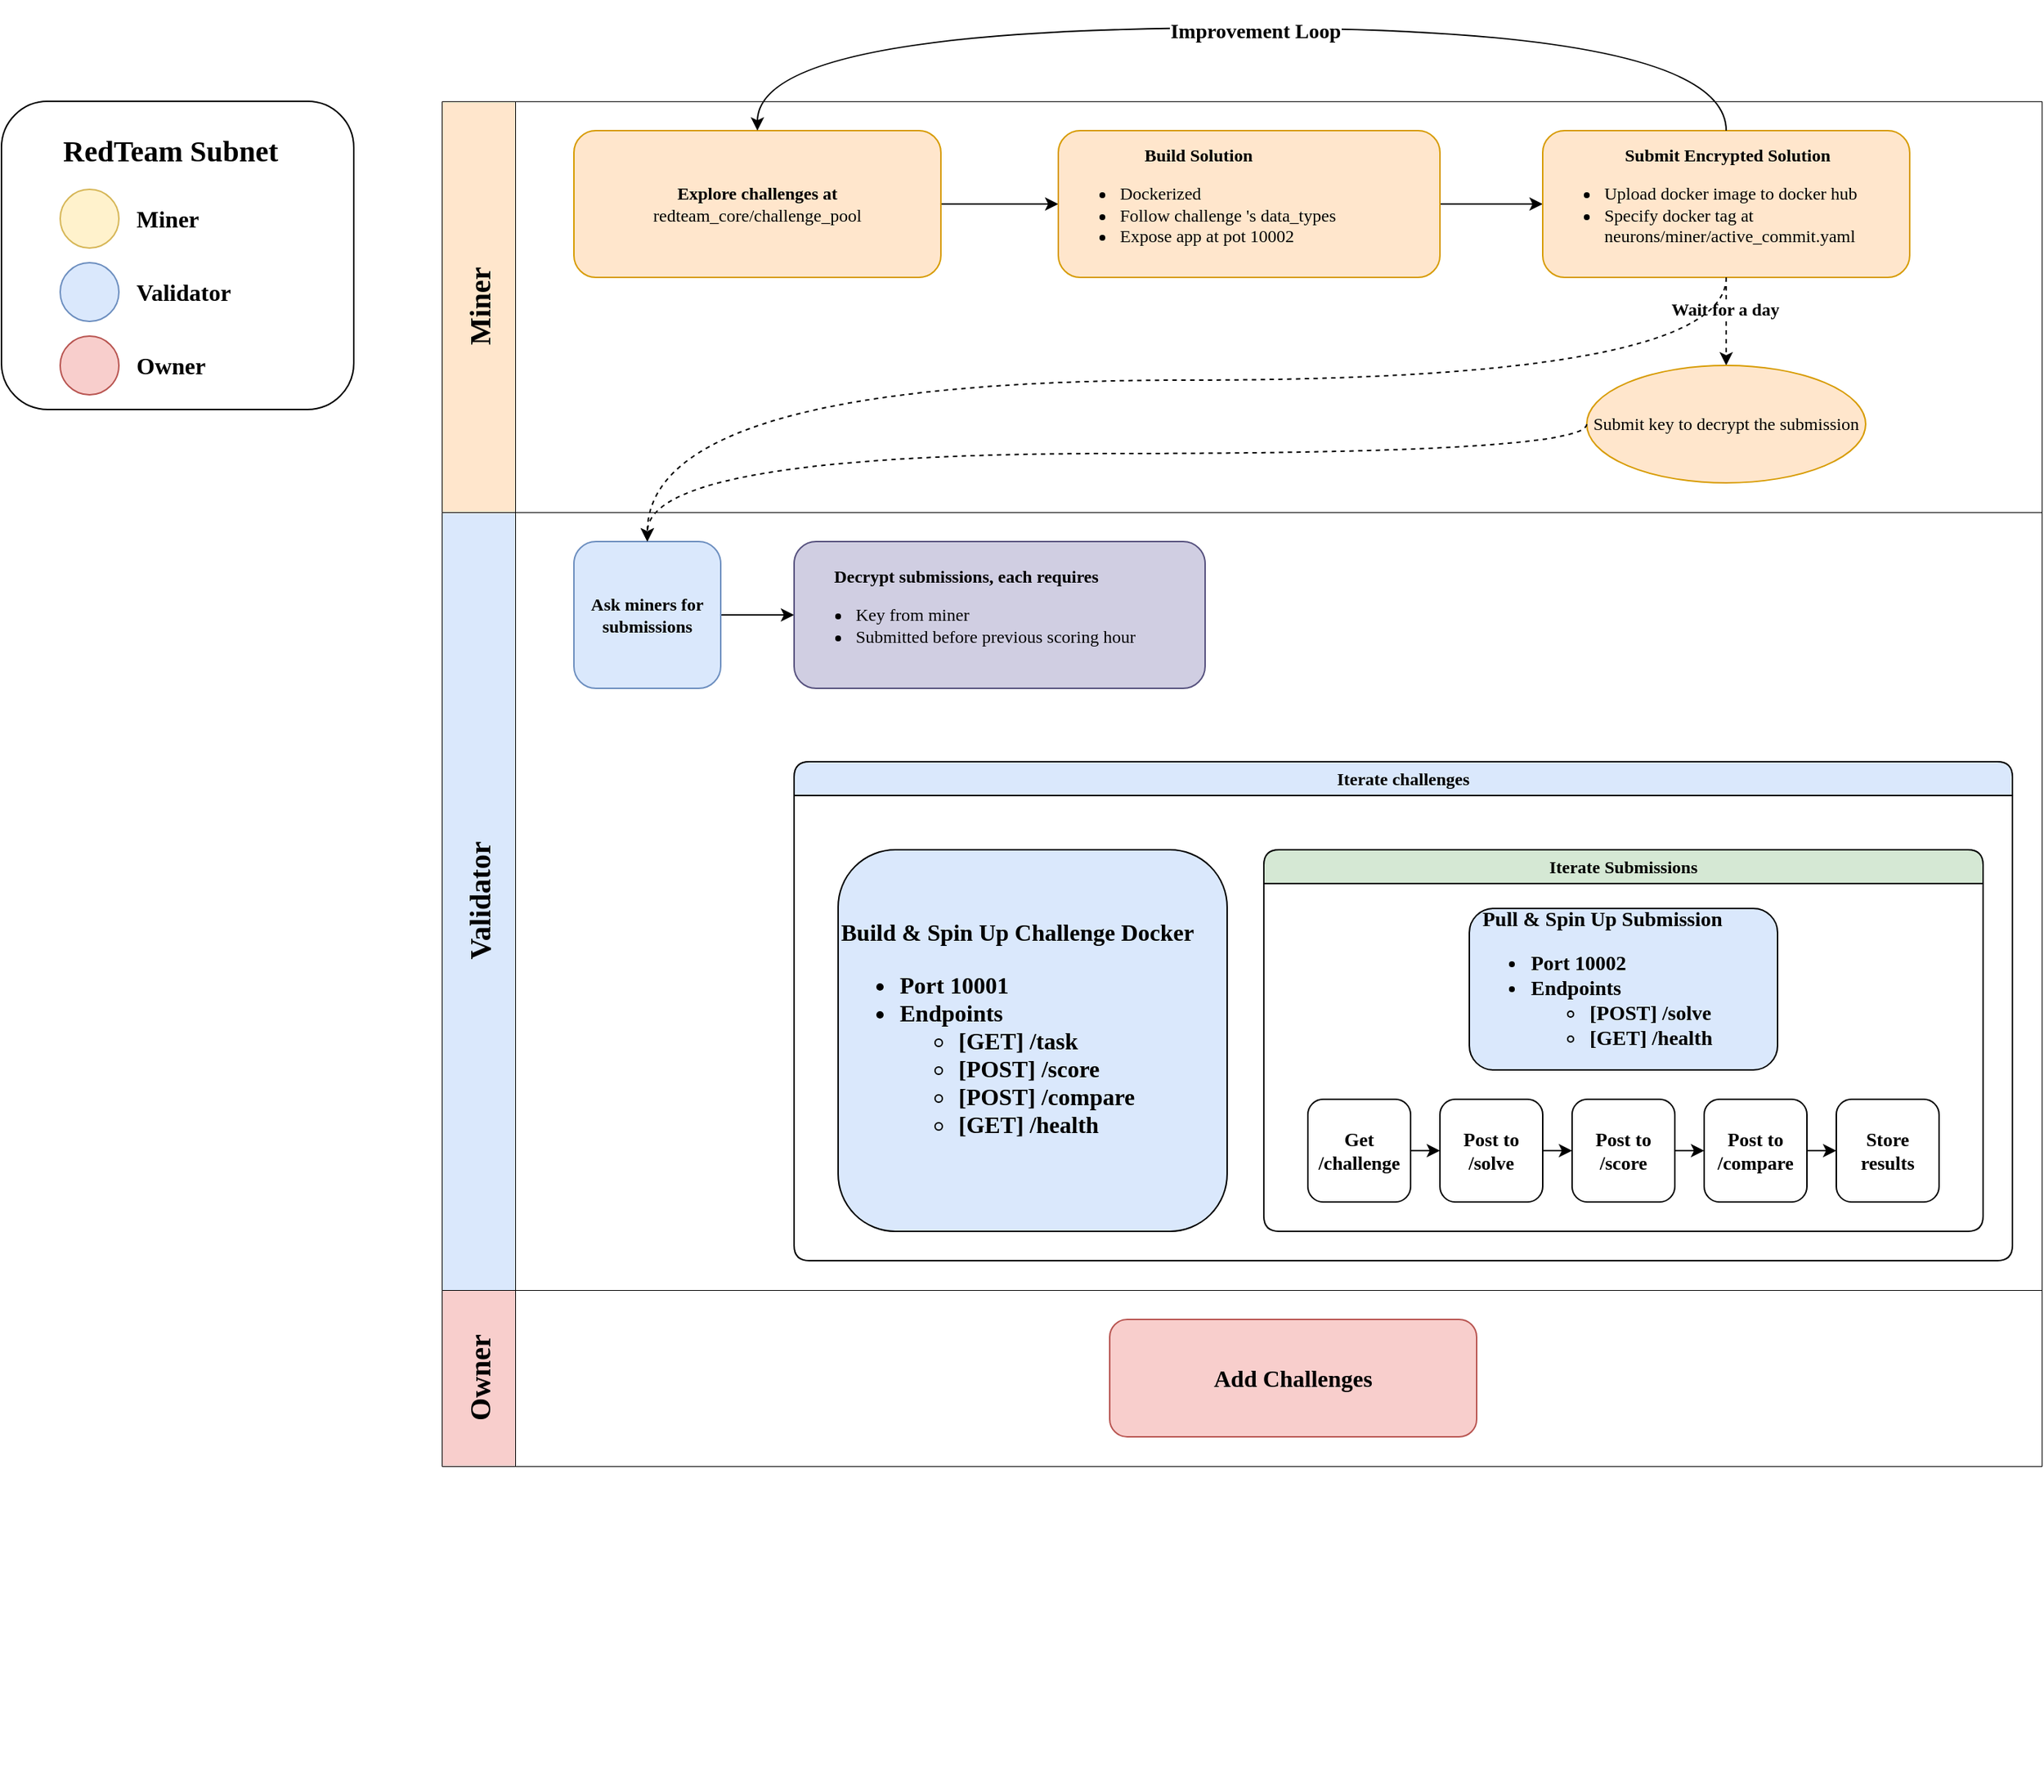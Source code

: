 <mxfile version="26.1.0">
  <diagram name="Page-1" id="KTHB-z7xX1u3LGgZYYE7">
    <mxGraphModel dx="4086" dy="1386" grid="1" gridSize="10" guides="1" tooltips="1" connect="1" arrows="1" fold="1" page="1" pageScale="1" pageWidth="850" pageHeight="1100" math="0" shadow="0">
      <root>
        <mxCell id="0" />
        <mxCell id="1" parent="0" />
        <mxCell id="kJz6QPrPUSqHtHMzmpW9-26" value="" style="group;rounded=1;fontFamily=Comic Sans MS;fontSize=18;" vertex="1" connectable="0" parent="1">
          <mxGeometry x="-790" y="140" width="1090" height="1220" as="geometry" />
        </mxCell>
        <mxCell id="kJz6QPrPUSqHtHMzmpW9-27" value="" style="group;labelBorderColor=default;strokeColor=none;fontFamily=Comic Sans MS;" vertex="1" connectable="0" parent="kJz6QPrPUSqHtHMzmpW9-26">
          <mxGeometry width="1090" height="1220" as="geometry" />
        </mxCell>
        <mxCell id="kJz6QPrPUSqHtHMzmpW9-32" value="" style="group;rounded=1;fontFamily=Comic Sans MS;" vertex="1" connectable="0" parent="kJz6QPrPUSqHtHMzmpW9-27">
          <mxGeometry width="1090" height="1220" as="geometry" />
        </mxCell>
        <mxCell id="8eYXKVWlswE4XTReV54w-13" value="&lt;font style=&quot;font-size: 20px;&quot;&gt;Owner&lt;/font&gt;" style="swimlane;startSize=50;horizontal=0;html=1;fillColor=#f8cecc;strokeColor=default;strokeWidth=0.5;fontSize=12;fontFamily=Comic Sans MS;movable=1;resizable=1;rotatable=1;deletable=1;editable=1;locked=0;connectable=1;rounded=0;" parent="kJz6QPrPUSqHtHMzmpW9-32" vertex="1">
          <mxGeometry y="879" width="1090" height="120" as="geometry" />
        </mxCell>
        <mxCell id="kJz6QPrPUSqHtHMzmpW9-46" value="&lt;b&gt;Add Challenges&lt;/b&gt;" style="rounded=1;whiteSpace=wrap;html=1;fontFamily=Comic Sans MS;fillColor=#f8cecc;strokeColor=#b85450;fontSize=16;" vertex="1" parent="8eYXKVWlswE4XTReV54w-13">
          <mxGeometry x="455" y="20" width="250" height="80" as="geometry" />
        </mxCell>
        <mxCell id="8eYXKVWlswE4XTReV54w-12" value="&lt;font style=&quot;font-size: 20px;&quot;&gt;Miner&lt;/font&gt;" style="swimlane;startSize=50;horizontal=0;html=1;fillColor=#ffe6cc;strokeColor=default;strokeWidth=0.5;fontSize=12;fontFamily=Comic Sans MS;movable=1;resizable=1;rotatable=1;deletable=1;editable=1;locked=0;connectable=1;rounded=0;" parent="kJz6QPrPUSqHtHMzmpW9-32" vertex="1">
          <mxGeometry y="69" width="1090" height="280" as="geometry" />
        </mxCell>
        <mxCell id="kJz6QPrPUSqHtHMzmpW9-6" style="edgeStyle=orthogonalEdgeStyle;rounded=0;orthogonalLoop=1;jettySize=auto;html=1;entryX=0;entryY=0.5;entryDx=0;entryDy=0;fontFamily=Comic Sans MS;fontSize=12;" edge="1" parent="8eYXKVWlswE4XTReV54w-12" source="kJz6QPrPUSqHtHMzmpW9-2" target="kJz6QPrPUSqHtHMzmpW9-3">
          <mxGeometry relative="1" as="geometry" />
        </mxCell>
        <mxCell id="kJz6QPrPUSqHtHMzmpW9-2" value="&lt;b&gt;Explore challenges at&lt;/b&gt;&lt;div&gt;redteam_core/challenge_pool&lt;/div&gt;" style="rounded=1;whiteSpace=wrap;html=1;fontFamily=Comic Sans MS;fillColor=#ffe6cc;strokeColor=#d79b00;fontSize=12;" vertex="1" parent="8eYXKVWlswE4XTReV54w-12">
          <mxGeometry x="90" y="20" width="250" height="100" as="geometry" />
        </mxCell>
        <mxCell id="kJz6QPrPUSqHtHMzmpW9-7" style="edgeStyle=orthogonalEdgeStyle;rounded=0;orthogonalLoop=1;jettySize=auto;html=1;entryX=0;entryY=0.5;entryDx=0;entryDy=0;fontFamily=Comic Sans MS;fontSize=12;" edge="1" parent="8eYXKVWlswE4XTReV54w-12" source="kJz6QPrPUSqHtHMzmpW9-3" target="kJz6QPrPUSqHtHMzmpW9-5">
          <mxGeometry relative="1" as="geometry" />
        </mxCell>
        <mxCell id="kJz6QPrPUSqHtHMzmpW9-3" value="&lt;div style=&quot;text-align: center;&quot;&gt;&lt;span style=&quot;background-color: transparent; color: light-dark(rgb(0, 0, 0), rgb(255, 255, 255));&quot;&gt;&lt;b&gt;Build Solution&lt;/b&gt;&lt;/span&gt;&lt;/div&gt;&lt;div&gt;&lt;ul&gt;&lt;li&gt;Dockerized&lt;/li&gt;&lt;li&gt;Follow challenge &#39;s data_types&lt;/li&gt;&lt;li&gt;Expose app at pot 10002&lt;/li&gt;&lt;/ul&gt;&lt;/div&gt;" style="rounded=1;whiteSpace=wrap;html=1;align=left;fontFamily=Comic Sans MS;fillColor=#ffe6cc;strokeColor=#d79b00;fontSize=12;" vertex="1" parent="8eYXKVWlswE4XTReV54w-12">
          <mxGeometry x="420" y="20" width="260" height="100" as="geometry" />
        </mxCell>
        <mxCell id="kJz6QPrPUSqHtHMzmpW9-9" style="edgeStyle=orthogonalEdgeStyle;rounded=0;orthogonalLoop=1;jettySize=auto;html=1;entryX=0.5;entryY=0;entryDx=0;entryDy=0;dashed=1;fontFamily=Comic Sans MS;fontSize=12;" edge="1" parent="8eYXKVWlswE4XTReV54w-12" source="kJz6QPrPUSqHtHMzmpW9-5" target="kJz6QPrPUSqHtHMzmpW9-8">
          <mxGeometry relative="1" as="geometry" />
        </mxCell>
        <mxCell id="kJz6QPrPUSqHtHMzmpW9-13" value="&lt;b&gt;Wait for a day&lt;/b&gt;" style="edgeLabel;html=1;align=center;verticalAlign=middle;resizable=0;points=[];fontFamily=Comic Sans MS;fontSize=12;" vertex="1" connectable="0" parent="kJz6QPrPUSqHtHMzmpW9-9">
          <mxGeometry x="-0.261" y="-1" relative="1" as="geometry">
            <mxPoint as="offset" />
          </mxGeometry>
        </mxCell>
        <mxCell id="kJz6QPrPUSqHtHMzmpW9-5" value="&lt;div style=&quot;text-align: center;&quot;&gt;&lt;span style=&quot;background-color: transparent; color: light-dark(rgb(0, 0, 0), rgb(255, 255, 255));&quot;&gt;&lt;b&gt;Submit Encrypted Solution&lt;/b&gt;&lt;/span&gt;&lt;/div&gt;&lt;div&gt;&lt;ul&gt;&lt;li&gt;Upload docker image to docker hub&lt;/li&gt;&lt;li&gt;Specify docker tag at neurons/miner/active_commit.yaml&lt;/li&gt;&lt;/ul&gt;&lt;/div&gt;" style="rounded=1;whiteSpace=wrap;html=1;align=left;fontFamily=Comic Sans MS;fillColor=#ffe6cc;strokeColor=#d79b00;fontSize=12;" vertex="1" parent="8eYXKVWlswE4XTReV54w-12">
          <mxGeometry x="750" y="20" width="250" height="100" as="geometry" />
        </mxCell>
        <mxCell id="kJz6QPrPUSqHtHMzmpW9-8" value="Submit key to decrypt the submission" style="ellipse;whiteSpace=wrap;html=1;fontFamily=Comic Sans MS;fillColor=#ffe6cc;strokeColor=#d79b00;fontSize=12;" vertex="1" parent="8eYXKVWlswE4XTReV54w-12">
          <mxGeometry x="780" y="180" width="190" height="80" as="geometry" />
        </mxCell>
        <mxCell id="kJz6QPrPUSqHtHMzmpW9-11" value="" style="endArrow=classic;html=1;rounded=0;exitX=0.5;exitY=0;exitDx=0;exitDy=0;entryX=0.5;entryY=0;entryDx=0;entryDy=0;edgeStyle=orthogonalEdgeStyle;curved=1;fontFamily=Comic Sans MS;fontSize=12;" edge="1" parent="8eYXKVWlswE4XTReV54w-12" source="kJz6QPrPUSqHtHMzmpW9-5" target="kJz6QPrPUSqHtHMzmpW9-2">
          <mxGeometry width="50" height="50" relative="1" as="geometry">
            <mxPoint x="440" y="-110" as="sourcePoint" />
            <mxPoint x="490" y="-160" as="targetPoint" />
            <Array as="points">
              <mxPoint x="875" y="-50" />
              <mxPoint x="215" y="-50" />
            </Array>
          </mxGeometry>
        </mxCell>
        <mxCell id="kJz6QPrPUSqHtHMzmpW9-16" value="&lt;b&gt;Improvement Loop&lt;/b&gt;" style="edgeLabel;html=1;align=center;verticalAlign=middle;resizable=0;points=[];fontFamily=Comic Sans MS;fontSize=14;" vertex="1" connectable="0" parent="kJz6QPrPUSqHtHMzmpW9-11">
          <mxGeometry x="-0.023" y="3" relative="1" as="geometry">
            <mxPoint as="offset" />
          </mxGeometry>
        </mxCell>
        <mxCell id="kJz6QPrPUSqHtHMzmpW9-1" value="&lt;font style=&quot;font-size: 20px;&quot;&gt;Validator&lt;/font&gt;" style="swimlane;startSize=50;horizontal=0;html=1;fillColor=#dae8fc;strokeColor=default;strokeWidth=0.5;fontSize=12;fontFamily=Comic Sans MS;movable=1;resizable=1;rotatable=1;deletable=1;editable=1;locked=0;connectable=1;rounded=0;" vertex="1" parent="kJz6QPrPUSqHtHMzmpW9-32">
          <mxGeometry y="349" width="1090" height="530" as="geometry">
            <mxRectangle x="20" width="520" height="30" as="alternateBounds" />
          </mxGeometry>
        </mxCell>
        <mxCell id="kJz6QPrPUSqHtHMzmpW9-20" style="edgeStyle=orthogonalEdgeStyle;rounded=0;orthogonalLoop=1;jettySize=auto;html=1;entryX=0;entryY=0.5;entryDx=0;entryDy=0;fontFamily=Comic Sans MS;fontSize=12;" edge="1" parent="kJz6QPrPUSqHtHMzmpW9-1" source="kJz6QPrPUSqHtHMzmpW9-17" target="kJz6QPrPUSqHtHMzmpW9-19">
          <mxGeometry relative="1" as="geometry" />
        </mxCell>
        <mxCell id="kJz6QPrPUSqHtHMzmpW9-17" value="&lt;b&gt;Ask miners for submissions&lt;/b&gt;" style="rounded=1;whiteSpace=wrap;html=1;fontFamily=Comic Sans MS;fillColor=#dae8fc;strokeColor=#6c8ebf;fontSize=12;" vertex="1" parent="kJz6QPrPUSqHtHMzmpW9-1">
          <mxGeometry x="90" y="20" width="100" height="100" as="geometry" />
        </mxCell>
        <mxCell id="kJz6QPrPUSqHtHMzmpW9-19" value="&lt;div style=&quot;text-align: center;&quot;&gt;&lt;span style=&quot;background-color: transparent; color: light-dark(rgb(0, 0, 0), rgb(255, 255, 255));&quot;&gt;&lt;b&gt;Decrypt submissions, each requires&lt;/b&gt;&lt;/span&gt;&lt;/div&gt;&lt;div&gt;&lt;ul&gt;&lt;li&gt;Key from miner&lt;/li&gt;&lt;li&gt;Submitted before previous scoring hour&lt;/li&gt;&lt;/ul&gt;&lt;/div&gt;" style="rounded=1;whiteSpace=wrap;html=1;align=left;fontFamily=Comic Sans MS;fillColor=#d0cee2;strokeColor=#56517e;fontSize=12;" vertex="1" parent="kJz6QPrPUSqHtHMzmpW9-1">
          <mxGeometry x="240" y="20" width="280" height="100" as="geometry" />
        </mxCell>
        <mxCell id="kJz6QPrPUSqHtHMzmpW9-25" value="Iterate challenges" style="swimlane;whiteSpace=wrap;html=1;fillColor=#dae8fc;strokeColor=default;rounded=1;fontFamily=Comic Sans MS;fontSize=12;" vertex="1" parent="kJz6QPrPUSqHtHMzmpW9-1">
          <mxGeometry x="240" y="170" width="830" height="340" as="geometry" />
        </mxCell>
        <mxCell id="kJz6QPrPUSqHtHMzmpW9-33" value="Build &amp;amp; Spin Up Challenge Docker&lt;div&gt;&lt;ul&gt;&lt;li&gt;Port 10001&lt;/li&gt;&lt;li&gt;Endpoints&lt;/li&gt;&lt;ul&gt;&lt;li&gt;[GET] /task&lt;/li&gt;&lt;li&gt;[POST] /score&lt;/li&gt;&lt;li&gt;[POST] /compare&lt;/li&gt;&lt;li&gt;[GET] /health&lt;/li&gt;&lt;/ul&gt;&lt;/ul&gt;&lt;/div&gt;" style="rounded=1;whiteSpace=wrap;html=1;align=left;fillColor=#dae8fc;strokeColor=default;fontFamily=Comic Sans MS;fontSize=16;fontStyle=1" vertex="1" parent="kJz6QPrPUSqHtHMzmpW9-25">
          <mxGeometry x="30" y="60" width="265" height="260" as="geometry" />
        </mxCell>
        <mxCell id="kJz6QPrPUSqHtHMzmpW9-34" value="Iterate Submissions" style="swimlane;whiteSpace=wrap;html=1;rounded=1;fillColor=#d5e8d4;strokeColor=default;fontFamily=Comic Sans MS;fontSize=12;" vertex="1" parent="kJz6QPrPUSqHtHMzmpW9-25">
          <mxGeometry x="320" y="60" width="490" height="260" as="geometry" />
        </mxCell>
        <mxCell id="kJz6QPrPUSqHtHMzmpW9-35" value="&amp;nbsp; Pull &amp;amp; Spin Up Submission&lt;div&gt;&lt;ul&gt;&lt;li&gt;Port 10002&lt;/li&gt;&lt;li&gt;Endpoints&lt;/li&gt;&lt;ul&gt;&lt;li&gt;[POST] /solve&lt;/li&gt;&lt;li&gt;[GET] /health&lt;/li&gt;&lt;/ul&gt;&lt;/ul&gt;&lt;/div&gt;" style="rounded=1;whiteSpace=wrap;html=1;align=left;fillColor=#dae8fc;strokeColor=default;fontFamily=Comic Sans MS;fontSize=14;fontStyle=1" vertex="1" parent="kJz6QPrPUSqHtHMzmpW9-34">
          <mxGeometry x="140" y="40" width="210" height="110" as="geometry" />
        </mxCell>
        <mxCell id="kJz6QPrPUSqHtHMzmpW9-41" style="edgeStyle=orthogonalEdgeStyle;rounded=1;orthogonalLoop=1;jettySize=auto;html=1;exitX=1;exitY=0.5;exitDx=0;exitDy=0;entryX=0;entryY=0.5;entryDx=0;entryDy=0;fontFamily=Comic Sans MS;fontSize=12;" edge="1" parent="kJz6QPrPUSqHtHMzmpW9-34" source="kJz6QPrPUSqHtHMzmpW9-36" target="kJz6QPrPUSqHtHMzmpW9-37">
          <mxGeometry relative="1" as="geometry" />
        </mxCell>
        <mxCell id="kJz6QPrPUSqHtHMzmpW9-36" value="Get /challenge" style="rounded=1;whiteSpace=wrap;html=1;fontFamily=Comic Sans MS;fontSize=13;fontStyle=1" vertex="1" parent="kJz6QPrPUSqHtHMzmpW9-34">
          <mxGeometry x="30" y="170" width="70" height="70" as="geometry" />
        </mxCell>
        <mxCell id="kJz6QPrPUSqHtHMzmpW9-42" style="edgeStyle=orthogonalEdgeStyle;rounded=1;orthogonalLoop=1;jettySize=auto;html=1;exitX=1;exitY=0.5;exitDx=0;exitDy=0;entryX=0;entryY=0.5;entryDx=0;entryDy=0;fontFamily=Comic Sans MS;fontSize=12;" edge="1" parent="kJz6QPrPUSqHtHMzmpW9-34" source="kJz6QPrPUSqHtHMzmpW9-37" target="kJz6QPrPUSqHtHMzmpW9-38">
          <mxGeometry relative="1" as="geometry" />
        </mxCell>
        <mxCell id="kJz6QPrPUSqHtHMzmpW9-37" value="Post to /solve" style="rounded=1;whiteSpace=wrap;html=1;fontFamily=Comic Sans MS;fontSize=13;fontStyle=1" vertex="1" parent="kJz6QPrPUSqHtHMzmpW9-34">
          <mxGeometry x="120" y="170" width="70" height="70" as="geometry" />
        </mxCell>
        <mxCell id="kJz6QPrPUSqHtHMzmpW9-43" style="edgeStyle=orthogonalEdgeStyle;rounded=1;orthogonalLoop=1;jettySize=auto;html=1;exitX=1;exitY=0.5;exitDx=0;exitDy=0;entryX=0;entryY=0.5;entryDx=0;entryDy=0;fontFamily=Comic Sans MS;fontSize=12;" edge="1" parent="kJz6QPrPUSqHtHMzmpW9-34" source="kJz6QPrPUSqHtHMzmpW9-38" target="kJz6QPrPUSqHtHMzmpW9-39">
          <mxGeometry relative="1" as="geometry" />
        </mxCell>
        <mxCell id="kJz6QPrPUSqHtHMzmpW9-38" value="Post to /score" style="rounded=1;whiteSpace=wrap;html=1;fontFamily=Comic Sans MS;fontSize=13;fontStyle=1" vertex="1" parent="kJz6QPrPUSqHtHMzmpW9-34">
          <mxGeometry x="210" y="170" width="70" height="70" as="geometry" />
        </mxCell>
        <mxCell id="kJz6QPrPUSqHtHMzmpW9-44" style="edgeStyle=orthogonalEdgeStyle;rounded=1;orthogonalLoop=1;jettySize=auto;html=1;exitX=1;exitY=0.5;exitDx=0;exitDy=0;entryX=0;entryY=0.5;entryDx=0;entryDy=0;fontFamily=Comic Sans MS;fontSize=12;" edge="1" parent="kJz6QPrPUSqHtHMzmpW9-34" source="kJz6QPrPUSqHtHMzmpW9-39" target="kJz6QPrPUSqHtHMzmpW9-40">
          <mxGeometry relative="1" as="geometry" />
        </mxCell>
        <mxCell id="kJz6QPrPUSqHtHMzmpW9-39" value="Post to /compare" style="rounded=1;whiteSpace=wrap;html=1;fontFamily=Comic Sans MS;fontSize=13;fontStyle=1" vertex="1" parent="kJz6QPrPUSqHtHMzmpW9-34">
          <mxGeometry x="300" y="170" width="70" height="70" as="geometry" />
        </mxCell>
        <mxCell id="kJz6QPrPUSqHtHMzmpW9-40" value="Store results" style="rounded=1;whiteSpace=wrap;html=1;fontFamily=Comic Sans MS;fontSize=13;fontStyle=1" vertex="1" parent="kJz6QPrPUSqHtHMzmpW9-34">
          <mxGeometry x="390" y="170" width="70" height="70" as="geometry" />
        </mxCell>
        <mxCell id="kJz6QPrPUSqHtHMzmpW9-45" style="edgeStyle=orthogonalEdgeStyle;rounded=1;orthogonalLoop=1;jettySize=auto;html=1;exitX=0.5;exitY=1;exitDx=0;exitDy=0;fontFamily=Comic Sans MS;fontSize=12;" edge="1" parent="kJz6QPrPUSqHtHMzmpW9-25" source="kJz6QPrPUSqHtHMzmpW9-33" target="kJz6QPrPUSqHtHMzmpW9-33">
          <mxGeometry relative="1" as="geometry" />
        </mxCell>
        <mxCell id="kJz6QPrPUSqHtHMzmpW9-21" value="" style="endArrow=classic;html=1;rounded=0;exitX=0;exitY=0.5;exitDx=0;exitDy=0;entryX=0.5;entryY=0;entryDx=0;entryDy=0;edgeStyle=orthogonalEdgeStyle;curved=1;dashed=1;fontFamily=Comic Sans MS;fontSize=12;" edge="1" parent="kJz6QPrPUSqHtHMzmpW9-32" source="kJz6QPrPUSqHtHMzmpW9-8" target="kJz6QPrPUSqHtHMzmpW9-17">
          <mxGeometry width="50" height="50" relative="1" as="geometry">
            <mxPoint x="340" y="299" as="sourcePoint" />
            <mxPoint x="390" y="249" as="targetPoint" />
            <Array as="points">
              <mxPoint x="780" y="309" />
              <mxPoint x="140" y="309" />
            </Array>
          </mxGeometry>
        </mxCell>
        <mxCell id="kJz6QPrPUSqHtHMzmpW9-22" value="" style="endArrow=classic;html=1;rounded=0;exitX=0.5;exitY=1;exitDx=0;exitDy=0;entryX=0.5;entryY=0;entryDx=0;entryDy=0;edgeStyle=orthogonalEdgeStyle;curved=1;dashed=1;fontFamily=Comic Sans MS;fontSize=12;" edge="1" parent="kJz6QPrPUSqHtHMzmpW9-32" source="kJz6QPrPUSqHtHMzmpW9-5" target="kJz6QPrPUSqHtHMzmpW9-17">
          <mxGeometry width="50" height="50" relative="1" as="geometry">
            <mxPoint x="360" y="269" as="sourcePoint" />
            <mxPoint x="410" y="219" as="targetPoint" />
            <Array as="points">
              <mxPoint x="875" y="259" />
              <mxPoint x="140" y="259" />
            </Array>
          </mxGeometry>
        </mxCell>
        <mxCell id="kJz6QPrPUSqHtHMzmpW9-47" value="&lt;blockquote style=&quot;margin: 0 0 0 40px; border: none; padding: 0px;&quot;&gt;&lt;div&gt;&lt;font style=&quot;font-size: 20px;&quot;&gt;&lt;b&gt;RedTeam Subnet&lt;/b&gt;&lt;/font&gt;&lt;/div&gt;&lt;/blockquote&gt;&lt;div&gt;&lt;br&gt;&lt;/div&gt;&lt;div&gt;&lt;br&gt;&lt;/div&gt;&lt;div&gt;&lt;br&gt;&lt;/div&gt;&lt;div&gt;&lt;br&gt;&lt;/div&gt;&lt;div&gt;&lt;br&gt;&lt;/div&gt;&lt;div&gt;&lt;br&gt;&lt;/div&gt;&lt;div&gt;&lt;br&gt;&lt;/div&gt;&lt;div&gt;&lt;br&gt;&lt;/div&gt;&lt;div&gt;&lt;br&gt;&lt;/div&gt;&lt;div&gt;&lt;br&gt;&lt;/div&gt;" style="rounded=1;whiteSpace=wrap;html=1;align=left;fontFamily=Comic Sans MS;" vertex="1" parent="1">
          <mxGeometry x="-1090" y="209" width="240" height="210" as="geometry" />
        </mxCell>
        <mxCell id="kJz6QPrPUSqHtHMzmpW9-48" value="" style="ellipse;whiteSpace=wrap;html=1;aspect=fixed;rounded=1;fontFamily=Comic Sans MS;fillColor=#fff2cc;strokeColor=#d6b656;" vertex="1" parent="1">
          <mxGeometry x="-1050" y="269" width="40" height="40" as="geometry" />
        </mxCell>
        <mxCell id="kJz6QPrPUSqHtHMzmpW9-49" value="" style="ellipse;whiteSpace=wrap;html=1;aspect=fixed;rounded=1;fontFamily=Comic Sans MS;fillColor=#dae8fc;strokeColor=#6c8ebf;" vertex="1" parent="1">
          <mxGeometry x="-1050" y="319" width="40" height="40" as="geometry" />
        </mxCell>
        <mxCell id="kJz6QPrPUSqHtHMzmpW9-50" value="" style="ellipse;whiteSpace=wrap;html=1;aspect=fixed;rounded=1;fontFamily=Comic Sans MS;fillColor=#f8cecc;strokeColor=#b85450;" vertex="1" parent="1">
          <mxGeometry x="-1050" y="369" width="40" height="40" as="geometry" />
        </mxCell>
        <mxCell id="kJz6QPrPUSqHtHMzmpW9-51" value="Miner" style="text;html=1;align=left;verticalAlign=middle;whiteSpace=wrap;rounded=0;fontFamily=Comic Sans MS;fontStyle=1;fontSize=16;" vertex="1" parent="1">
          <mxGeometry x="-1000" y="274" width="100" height="30" as="geometry" />
        </mxCell>
        <mxCell id="kJz6QPrPUSqHtHMzmpW9-52" value="Validator" style="text;html=1;align=left;verticalAlign=middle;whiteSpace=wrap;rounded=0;fontFamily=Comic Sans MS;fontStyle=1;fontSize=16;" vertex="1" parent="1">
          <mxGeometry x="-1000" y="324" width="100" height="30" as="geometry" />
        </mxCell>
        <mxCell id="kJz6QPrPUSqHtHMzmpW9-53" value="Owner" style="text;html=1;align=left;verticalAlign=middle;whiteSpace=wrap;rounded=0;fontFamily=Comic Sans MS;fontStyle=1;fontSize=16;" vertex="1" parent="1">
          <mxGeometry x="-1000" y="374" width="100" height="30" as="geometry" />
        </mxCell>
      </root>
    </mxGraphModel>
  </diagram>
</mxfile>
